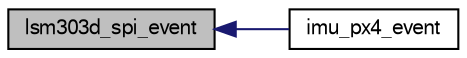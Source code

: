 digraph "lsm303d_spi_event"
{
  edge [fontname="FreeSans",fontsize="10",labelfontname="FreeSans",labelfontsize="10"];
  node [fontname="FreeSans",fontsize="10",shape=record];
  rankdir="LR";
  Node1 [label="lsm303d_spi_event",height=0.2,width=0.4,color="black", fillcolor="grey75", style="filled", fontcolor="black"];
  Node1 -> Node2 [dir="back",color="midnightblue",fontsize="10",style="solid",fontname="FreeSans"];
  Node2 [label="imu_px4_event",height=0.2,width=0.4,color="black", fillcolor="white", style="filled",URL="$imu__px4fmu__v2_84_8h.html#adc3f36e2267ea507426576f9b338c714"];
}
